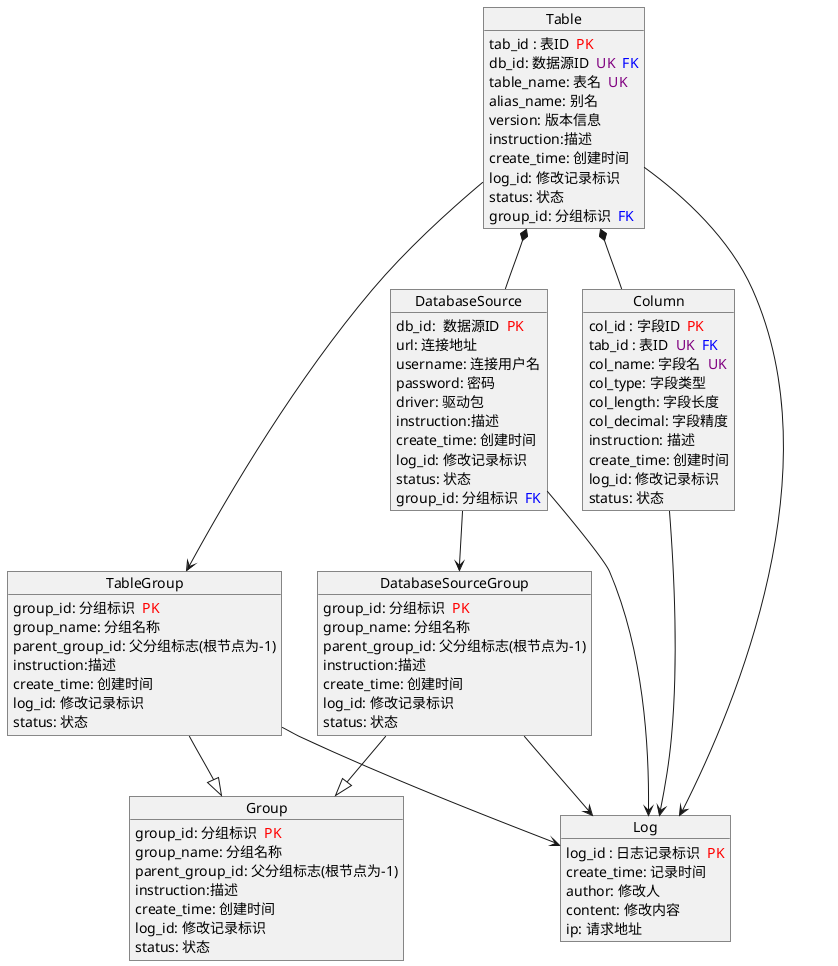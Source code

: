 @startuml
'https://plantuml.com/object-diagram

object DatabaseSource {
    db_id:  数据源ID <color red> PK
    url: 连接地址
    username: 连接用户名
    password: 密码
    driver: 驱动包
    instruction:描述
    create_time: 创建时间
    log_id: 修改记录标识
    status: 状态
    group_id: 分组标识 <color blue> FK
}
object Table {
    tab_id : 表ID <color red> PK
    db_id: 数据源ID <color purple> UK <color blue> FK
    table_name: 表名 <color purple> UK
    alias_name: 别名
    version: 版本信息
    instruction:描述
    create_time: 创建时间
    log_id: 修改记录标识
    status: 状态
    group_id: 分组标识 <color blue> FK
}
object Column {
    col_id : 字段ID <color red> PK
    tab_id : 表ID <color purple> UK <color blue> FK
    col_name: 字段名 <color purple> UK
    col_type: 字段类型
    col_length: 字段长度
    col_decimal: 字段精度
    instruction: 描述
    create_time: 创建时间
    log_id: 修改记录标识
    status: 状态
}
object Group {
    group_id: 分组标识 <color red> PK
    group_name: 分组名称
    parent_group_id: 父分组标志(根节点为-1)
    instruction:描述
    create_time: 创建时间
    log_id: 修改记录标识
    status: 状态

}
object DatabaseSourceGroup {
    group_id: 分组标识 <color red> PK
    group_name: 分组名称
    parent_group_id: 父分组标志(根节点为-1)
    instruction:描述
    create_time: 创建时间
    log_id: 修改记录标识
    status: 状态
}
object TableGroup {
    group_id: 分组标识 <color red> PK
    group_name: 分组名称
    parent_group_id: 父分组标志(根节点为-1)
    instruction:描述
    create_time: 创建时间
    log_id: 修改记录标识
    status: 状态
}

object Log {
    log_id : 日志记录标识 <color red> PK
    create_time: 记录时间
    author: 修改人
    content: 修改内容
    ip: 请求地址
}

Table *-- DatabaseSource
Table *-- Column
DatabaseSource --> Log
DatabaseSource --> DatabaseSourceGroup
Column --> Log
Table --> Log
Table --> TableGroup
DatabaseSourceGroup --> Log
TableGroup --> Log

DatabaseSourceGroup --|> Group
TableGroup --|> Group
@enduml
